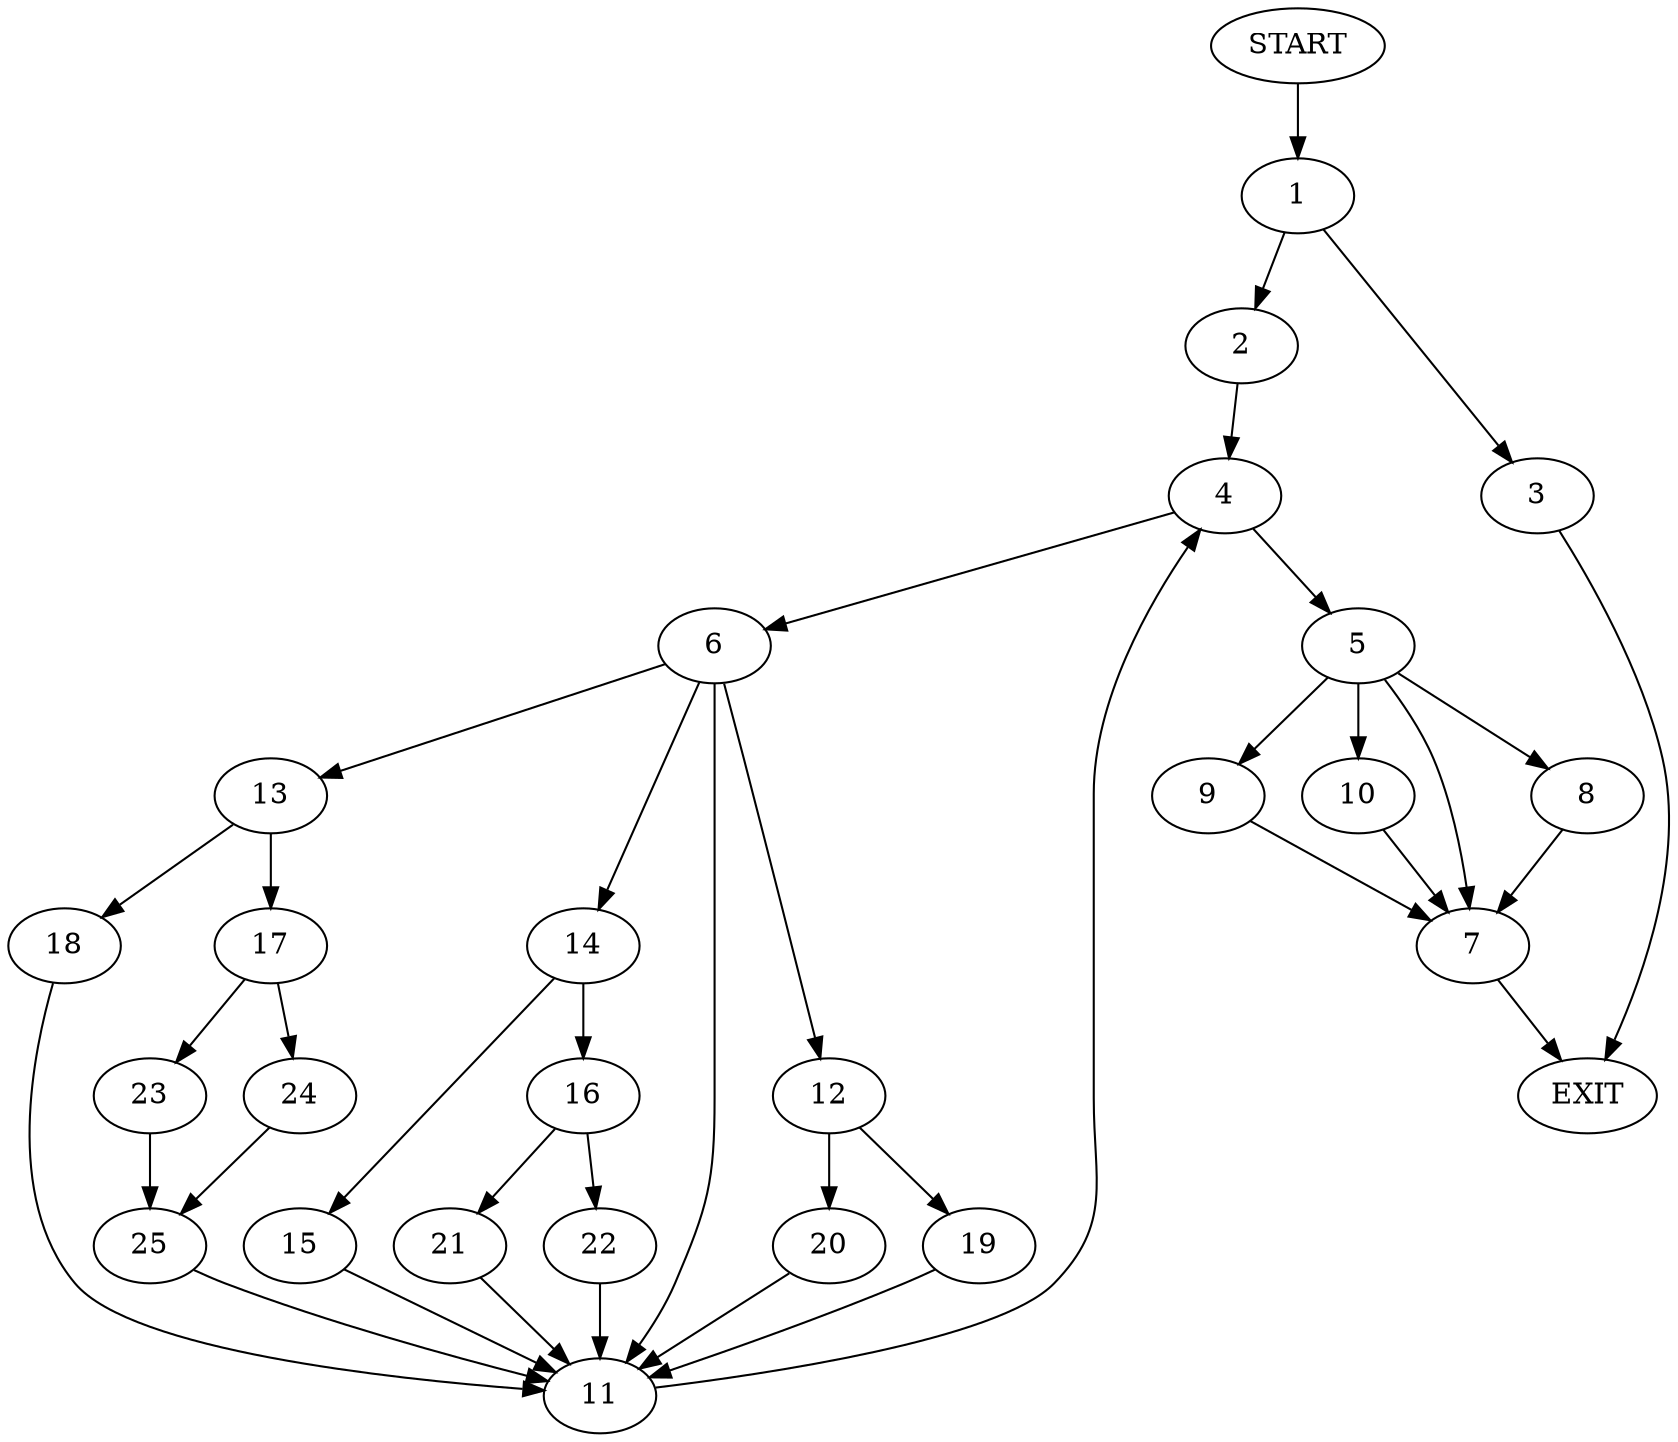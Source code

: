 digraph {
0 [label="START"]
26 [label="EXIT"]
0 -> 1
1 -> 2
1 -> 3
2 -> 4
3 -> 26
4 -> 5
4 -> 6
5 -> 7
5 -> 8
5 -> 9
5 -> 10
6 -> 11
6 -> 12
6 -> 13
6 -> 14
11 -> 4
14 -> 15
14 -> 16
13 -> 17
13 -> 18
12 -> 19
12 -> 20
19 -> 11
20 -> 11
15 -> 11
16 -> 21
16 -> 22
21 -> 11
22 -> 11
17 -> 23
17 -> 24
18 -> 11
24 -> 25
23 -> 25
25 -> 11
7 -> 26
8 -> 7
9 -> 7
10 -> 7
}

